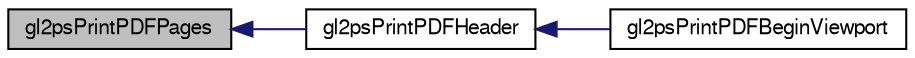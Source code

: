 digraph G
{
  edge [fontname="FreeSans",fontsize="10",labelfontname="FreeSans",labelfontsize="10"];
  node [fontname="FreeSans",fontsize="10",shape=record];
  rankdir="LR";
  Node1 [label="gl2psPrintPDFPages",height=0.2,width=0.4,color="black", fillcolor="grey75", style="filled" fontcolor="black"];
  Node1 -> Node2 [dir="back",color="midnightblue",fontsize="10",style="solid",fontname="FreeSans"];
  Node2 [label="gl2psPrintPDFHeader",height=0.2,width=0.4,color="black", fillcolor="white", style="filled",URL="$gl2ps_8c.html#ac0b89319d12d34468a1e6216ba468a27"];
  Node2 -> Node3 [dir="back",color="midnightblue",fontsize="10",style="solid",fontname="FreeSans"];
  Node3 [label="gl2psPrintPDFBeginViewport",height=0.2,width=0.4,color="black", fillcolor="white", style="filled",URL="$gl2ps_8c.html#ae230afe5ece4d51fea81238c5adc1e3d"];
}
